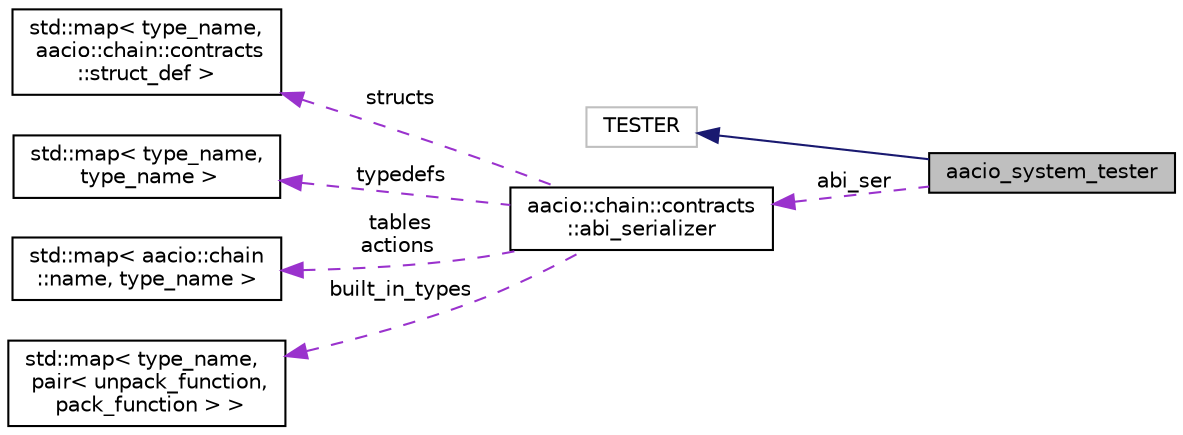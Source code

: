 digraph "aacio_system_tester"
{
  edge [fontname="Helvetica",fontsize="10",labelfontname="Helvetica",labelfontsize="10"];
  node [fontname="Helvetica",fontsize="10",shape=record];
  rankdir="LR";
  Node2 [label="aacio_system_tester",height=0.2,width=0.4,color="black", fillcolor="grey75", style="filled", fontcolor="black"];
  Node3 -> Node2 [dir="back",color="midnightblue",fontsize="10",style="solid",fontname="Helvetica"];
  Node3 [label="TESTER",height=0.2,width=0.4,color="grey75", fillcolor="white", style="filled"];
  Node4 -> Node2 [dir="back",color="darkorchid3",fontsize="10",style="dashed",label=" abi_ser" ,fontname="Helvetica"];
  Node4 [label="aacio::chain::contracts\l::abi_serializer",height=0.2,width=0.4,color="black", fillcolor="white", style="filled",URL="$structaacio_1_1chain_1_1contracts_1_1abi__serializer.html"];
  Node5 -> Node4 [dir="back",color="darkorchid3",fontsize="10",style="dashed",label=" structs" ,fontname="Helvetica"];
  Node5 [label="std::map\< type_name,\l aacio::chain::contracts\l::struct_def \>",height=0.2,width=0.4,color="black", fillcolor="white", style="filled",URL="$classstd_1_1map.html"];
  Node6 -> Node4 [dir="back",color="darkorchid3",fontsize="10",style="dashed",label=" typedefs" ,fontname="Helvetica"];
  Node6 [label="std::map\< type_name,\l type_name \>",height=0.2,width=0.4,color="black", fillcolor="white", style="filled",URL="$classstd_1_1map.html"];
  Node7 -> Node4 [dir="back",color="darkorchid3",fontsize="10",style="dashed",label=" tables\nactions" ,fontname="Helvetica"];
  Node7 [label="std::map\< aacio::chain\l::name, type_name \>",height=0.2,width=0.4,color="black", fillcolor="white", style="filled",URL="$classstd_1_1map.html"];
  Node8 -> Node4 [dir="back",color="darkorchid3",fontsize="10",style="dashed",label=" built_in_types" ,fontname="Helvetica"];
  Node8 [label="std::map\< type_name,\l pair\< unpack_function,\l pack_function \> \>",height=0.2,width=0.4,color="black", fillcolor="white", style="filled",URL="$classstd_1_1map.html"];
}
